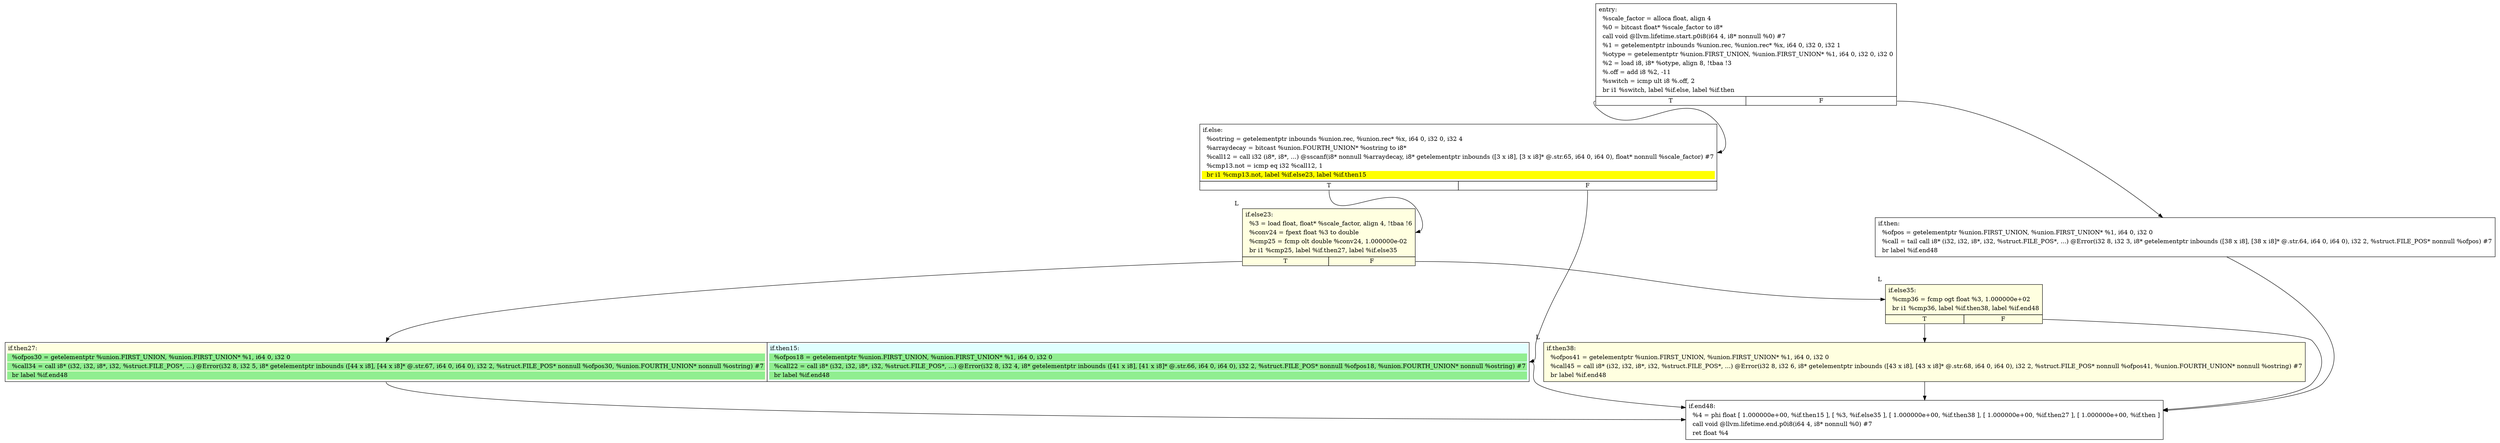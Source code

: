 digraph {
m_bb0 [shape = none, label  = <<table border="0" cellspacing="0">
<tr><td port="f1" border="1" colspan="2"><table bgcolor="LightYellow" border="0">
<tr><td align="left">if.then27:</td></tr>
<tr><td bgcolor="lightgreen" align="left">  %ofpos30 = getelementptr %union.FIRST_UNION, %union.FIRST_UNION* %1, i64 0, i32 0</td></tr>
<tr><td bgcolor="lightgreen" align="left">  %call34 = call i8* (i32, i32, i8*, i32, %struct.FILE_POS*, ...) @Error(i32 8, i32 5, i8* getelementptr inbounds ([44 x i8], [44 x i8]* @.str.67, i64 0, i64 0), i32 2, %struct.FILE_POS* nonnull %ofpos30, %union.FOURTH_UNION* nonnull %ostring) #7</td></tr>
<tr><td bgcolor="lightgreen" align="left">  br label %if.end48</td></tr>
</table>
</td>
<td port="f2" border="1" colspan="2"><table bgcolor="LightCyan" border="0">
<tr><td align="left">if.then15:</td></tr>
<tr><td bgcolor="lightgreen" align="left">  %ofpos18 = getelementptr %union.FIRST_UNION, %union.FIRST_UNION* %1, i64 0, i32 0</td></tr>
<tr><td bgcolor="lightgreen" align="left">  %call22 = call i8* (i32, i32, i8*, i32, %struct.FILE_POS*, ...) @Error(i32 8, i32 4, i8* getelementptr inbounds ([41 x i8], [41 x i8]* @.str.66, i64 0, i64 0), i32 2, %struct.FILE_POS* nonnull %ofpos18, %union.FOURTH_UNION* nonnull %ostring) #7</td></tr>
<tr><td bgcolor="lightgreen" align="left">  br label %if.end48</td></tr>
</table>
</td></tr>
</table>> ]
f_bb0 [shape = none, label  = <<table  border="0" cellspacing="0">
<tr><td port="f" border="1" colspan="2"><table border="0">
<tr><td align="left">entry:</td></tr>
<tr><td align="left">  %scale_factor = alloca float, align 4</td></tr>
<tr><td align="left">  %0 = bitcast float* %scale_factor to i8*</td></tr>
<tr><td align="left">  call void @llvm.lifetime.start.p0i8(i64 4, i8* nonnull %0) #7</td></tr>
<tr><td align="left">  %1 = getelementptr inbounds %union.rec, %union.rec* %x, i64 0, i32 0, i32 1</td></tr>
<tr><td align="left">  %otype = getelementptr %union.FIRST_UNION, %union.FIRST_UNION* %1, i64 0, i32 0, i32 0</td></tr>
<tr><td align="left">  %2 = load i8, i8* %otype, align 8, !tbaa !3</td></tr>
<tr><td align="left">  %.off = add i8 %2, -11</td></tr>
<tr><td align="left">  %switch = icmp ult i8 %.off, 2</td></tr>
<tr><td align="left">  br i1 %switch, label %if.else, label %if.then</td></tr>
</table>
</td></tr>
<tr><td border="1" port="fT">T</td><td border="1" port="fF">F</td></tr>
</table>> ]
f_bb1 [shape = none, label  = <<table  border="0" cellspacing="0">
<tr><td port="f" border="1"><table border="0">
<tr><td align="left">if.then:</td></tr>
<tr><td align="left">  %ofpos = getelementptr %union.FIRST_UNION, %union.FIRST_UNION* %1, i64 0, i32 0</td></tr>
<tr><td align="left">  %call = tail call i8* (i32, i32, i8*, i32, %struct.FILE_POS*, ...) @Error(i32 8, i32 3, i8* getelementptr inbounds ([38 x i8], [38 x i8]* @.str.64, i64 0, i64 0), i32 2, %struct.FILE_POS* nonnull %ofpos) #7</td></tr>
<tr><td align="left">  br label %if.end48</td></tr>
</table>
</td></tr>
</table>> ]
f_bb2 [shape = none, label  = <<table  border="0" cellspacing="0">
<tr><td port="f" border="1" colspan="2"><table border="0">
<tr><td align="left">if.else:</td></tr>
<tr><td align="left">  %ostring = getelementptr inbounds %union.rec, %union.rec* %x, i64 0, i32 0, i32 4</td></tr>
<tr><td align="left">  %arraydecay = bitcast %union.FOURTH_UNION* %ostring to i8*</td></tr>
<tr><td align="left">  %call12 = call i32 (i8*, i8*, ...) @sscanf(i8* nonnull %arraydecay, i8* getelementptr inbounds ([3 x i8], [3 x i8]* @.str.65, i64 0, i64 0), float* nonnull %scale_factor) #7</td></tr>
<tr><td align="left">  %cmp13.not = icmp eq i32 %call12, 1</td></tr>
<tr><td bgcolor="yellow" align="left">  br i1 %cmp13.not, label %if.else23, label %if.then15</td></tr>
</table>
</td></tr>
<tr><td border="1" port="fT">T</td><td border="1" port="fF">F</td></tr>
</table>> ]
f_bb3 [shape = none,  xlabel="L", label  = <<table  bgcolor="LightYellow"  border="0" cellspacing="0">
<tr><td port="f" border="1" colspan="2"><table border="0">
<tr><td align="left">if.else23:</td></tr>
<tr><td align="left">  %3 = load float, float* %scale_factor, align 4, !tbaa !6</td></tr>
<tr><td align="left">  %conv24 = fpext float %3 to double</td></tr>
<tr><td align="left">  %cmp25 = fcmp olt double %conv24, 1.000000e-02</td></tr>
<tr><td align="left">  br i1 %cmp25, label %if.then27, label %if.else35</td></tr>
</table>
</td></tr>
<tr><td border="1" port="fT">T</td><td border="1" port="fF">F</td></tr>
</table>> ]
f_bb4 [shape = none,  xlabel="L", label  = <<table  bgcolor="LightYellow"  border="0" cellspacing="0">
<tr><td port="f" border="1" colspan="2"><table border="0">
<tr><td align="left">if.else35:</td></tr>
<tr><td align="left">  %cmp36 = fcmp ogt float %3, 1.000000e+02</td></tr>
<tr><td align="left">  br i1 %cmp36, label %if.then38, label %if.end48</td></tr>
</table>
</td></tr>
<tr><td border="1" port="fT">T</td><td border="1" port="fF">F</td></tr>
</table>> ]
f_bb5 [shape = none,  xlabel="L", label  = <<table  bgcolor="LightYellow"  border="0" cellspacing="0">
<tr><td port="f" border="1"><table border="0">
<tr><td align="left">if.then38:</td></tr>
<tr><td align="left">  %ofpos41 = getelementptr %union.FIRST_UNION, %union.FIRST_UNION* %1, i64 0, i32 0</td></tr>
<tr><td align="left">  %call45 = call i8* (i32, i32, i8*, i32, %struct.FILE_POS*, ...) @Error(i32 8, i32 6, i8* getelementptr inbounds ([43 x i8], [43 x i8]* @.str.68, i64 0, i64 0), i32 2, %struct.FILE_POS* nonnull %ofpos41, %union.FOURTH_UNION* nonnull %ostring) #7</td></tr>
<tr><td align="left">  br label %if.end48</td></tr>
</table>
</td></tr>
</table>> ]
f_bb6 [shape = none, label  = <<table  border="0" cellspacing="0">
<tr><td port="f" border="1"><table border="0">
<tr><td align="left">if.end48:</td></tr>
<tr><td align="left">  %4 = phi float [ 1.000000e+00, %if.then15 ], [ %3, %if.else35 ], [ 1.000000e+00, %if.then38 ], [ 1.000000e+00, %if.then27 ], [ 1.000000e+00, %if.then ]</td></tr>
<tr><td align="left">  call void @llvm.lifetime.end.p0i8(i64 4, i8* nonnull %0) #7</td></tr>
<tr><td align="left">  ret float %4</td></tr>
</table>
</td></tr>
</table>> ]
f_bb0:fT -> f_bb2:f
f_bb0:fF -> f_bb1:f
f_bb1:f -> f_bb6:f
f_bb2:fT -> f_bb3:f
f_bb2:fF -> m_bb0:f2
m_bb0:f2 -> f_bb6:f
f_bb3:fT -> m_bb0:f1
f_bb3:fF -> f_bb4:f
m_bb0:f1 -> f_bb6:f
f_bb4:fT -> f_bb5:f
f_bb4:fF -> f_bb6:f
f_bb5:f -> f_bb6:f
}

